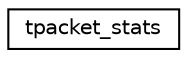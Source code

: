 digraph G
{
  edge [fontname="Helvetica",fontsize="10",labelfontname="Helvetica",labelfontsize="10"];
  node [fontname="Helvetica",fontsize="10",shape=record];
  rankdir="LR";
  Node1 [label="tpacket_stats",height=0.2,width=0.4,color="black", fillcolor="white", style="filled",URL="$structtpacket__stats.html"];
}
